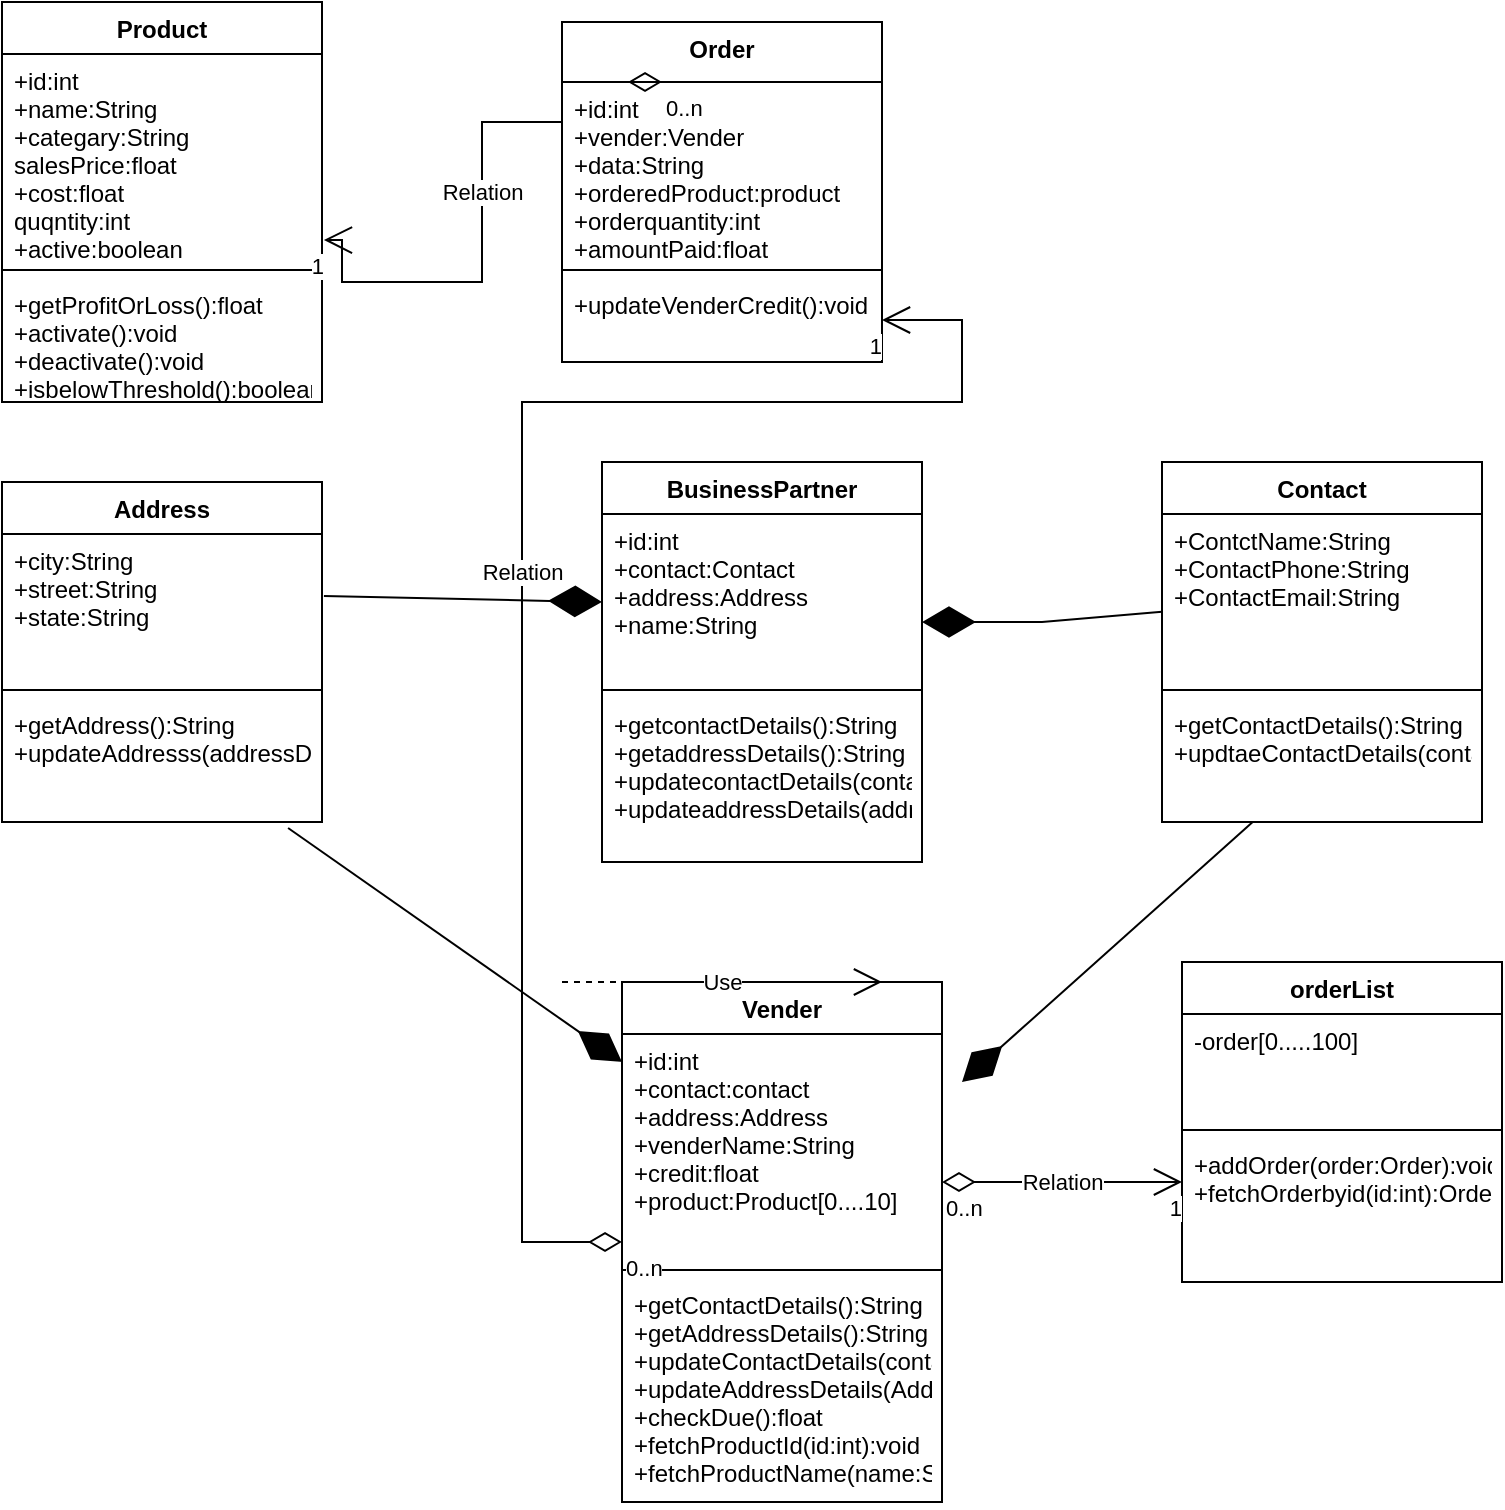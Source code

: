 <mxfile version="16.5.2" type="device"><diagram id="Mrgs0c4BtGBMNtz83YXi" name="Page-1"><mxGraphModel dx="851" dy="408" grid="1" gridSize="10" guides="1" tooltips="1" connect="1" arrows="1" fold="1" page="1" pageScale="1" pageWidth="850" pageHeight="1100" math="0" shadow="0"><root><mxCell id="0"/><mxCell id="1" parent="0"/><mxCell id="tXUAUzIraZpP1UWxlpSE-1" value="Product" style="swimlane;fontStyle=1;align=center;verticalAlign=top;childLayout=stackLayout;horizontal=1;startSize=26;horizontalStack=0;resizeParent=1;resizeParentMax=0;resizeLast=0;collapsible=1;marginBottom=0;" vertex="1" parent="1"><mxGeometry x="20" y="30" width="160" height="200" as="geometry"/></mxCell><mxCell id="tXUAUzIraZpP1UWxlpSE-2" value="+id:int&#10;+name:String&#10;+categary:String&#10;salesPrice:float&#10;+cost:float&#10;quqntity:int&#10;+active:boolean" style="text;strokeColor=none;fillColor=none;align=left;verticalAlign=top;spacingLeft=4;spacingRight=4;overflow=hidden;rotatable=0;points=[[0,0.5],[1,0.5]];portConstraint=eastwest;" vertex="1" parent="tXUAUzIraZpP1UWxlpSE-1"><mxGeometry y="26" width="160" height="104" as="geometry"/></mxCell><mxCell id="tXUAUzIraZpP1UWxlpSE-3" value="" style="line;strokeWidth=1;fillColor=none;align=left;verticalAlign=middle;spacingTop=-1;spacingLeft=3;spacingRight=3;rotatable=0;labelPosition=right;points=[];portConstraint=eastwest;" vertex="1" parent="tXUAUzIraZpP1UWxlpSE-1"><mxGeometry y="130" width="160" height="8" as="geometry"/></mxCell><mxCell id="tXUAUzIraZpP1UWxlpSE-4" value="+getProfitOrLoss():float&#10;+activate():void&#10;+deactivate():void&#10;+isbelowThreshold():boolean" style="text;strokeColor=none;fillColor=none;align=left;verticalAlign=top;spacingLeft=4;spacingRight=4;overflow=hidden;rotatable=0;points=[[0,0.5],[1,0.5]];portConstraint=eastwest;" vertex="1" parent="tXUAUzIraZpP1UWxlpSE-1"><mxGeometry y="138" width="160" height="62" as="geometry"/></mxCell><mxCell id="tXUAUzIraZpP1UWxlpSE-5" value="Order" style="swimlane;fontStyle=1;align=center;verticalAlign=top;childLayout=stackLayout;horizontal=1;startSize=30;horizontalStack=0;resizeParent=1;resizeParentMax=0;resizeLast=0;collapsible=1;marginBottom=0;" vertex="1" parent="1"><mxGeometry x="300" y="40" width="160" height="170" as="geometry"/></mxCell><mxCell id="tXUAUzIraZpP1UWxlpSE-6" value="+id:int&#10;+vender:Vender&#10;+data:String&#10;+orderedProduct:product&#10;+orderquantity:int&#10;+amountPaid:float" style="text;strokeColor=none;fillColor=none;align=left;verticalAlign=top;spacingLeft=4;spacingRight=4;overflow=hidden;rotatable=0;points=[[0,0.5],[1,0.5]];portConstraint=eastwest;" vertex="1" parent="tXUAUzIraZpP1UWxlpSE-5"><mxGeometry y="30" width="160" height="90" as="geometry"/></mxCell><mxCell id="tXUAUzIraZpP1UWxlpSE-7" value="" style="line;strokeWidth=1;fillColor=none;align=left;verticalAlign=middle;spacingTop=-1;spacingLeft=3;spacingRight=3;rotatable=0;labelPosition=right;points=[];portConstraint=eastwest;" vertex="1" parent="tXUAUzIraZpP1UWxlpSE-5"><mxGeometry y="120" width="160" height="8" as="geometry"/></mxCell><mxCell id="tXUAUzIraZpP1UWxlpSE-8" value="+updateVenderCredit():void" style="text;strokeColor=none;fillColor=none;align=left;verticalAlign=top;spacingLeft=4;spacingRight=4;overflow=hidden;rotatable=0;points=[[0,0.5],[1,0.5]];portConstraint=eastwest;" vertex="1" parent="tXUAUzIraZpP1UWxlpSE-5"><mxGeometry y="128" width="160" height="42" as="geometry"/></mxCell><mxCell id="tXUAUzIraZpP1UWxlpSE-9" value="Address" style="swimlane;fontStyle=1;align=center;verticalAlign=top;childLayout=stackLayout;horizontal=1;startSize=26;horizontalStack=0;resizeParent=1;resizeParentMax=0;resizeLast=0;collapsible=1;marginBottom=0;" vertex="1" parent="1"><mxGeometry x="20" y="270" width="160" height="170" as="geometry"/></mxCell><mxCell id="tXUAUzIraZpP1UWxlpSE-10" value="+city:String&#10;+street:String&#10;+state:String" style="text;strokeColor=none;fillColor=none;align=left;verticalAlign=top;spacingLeft=4;spacingRight=4;overflow=hidden;rotatable=0;points=[[0,0.5],[1,0.5]];portConstraint=eastwest;" vertex="1" parent="tXUAUzIraZpP1UWxlpSE-9"><mxGeometry y="26" width="160" height="74" as="geometry"/></mxCell><mxCell id="tXUAUzIraZpP1UWxlpSE-11" value="" style="line;strokeWidth=1;fillColor=none;align=left;verticalAlign=middle;spacingTop=-1;spacingLeft=3;spacingRight=3;rotatable=0;labelPosition=right;points=[];portConstraint=eastwest;" vertex="1" parent="tXUAUzIraZpP1UWxlpSE-9"><mxGeometry y="100" width="160" height="8" as="geometry"/></mxCell><mxCell id="tXUAUzIraZpP1UWxlpSE-12" value="+getAddress():String&#10;+updateAddresss(addressDetails:String):void&#10;" style="text;strokeColor=none;fillColor=none;align=left;verticalAlign=top;spacingLeft=4;spacingRight=4;overflow=hidden;rotatable=0;points=[[0,0.5],[1,0.5]];portConstraint=eastwest;" vertex="1" parent="tXUAUzIraZpP1UWxlpSE-9"><mxGeometry y="108" width="160" height="62" as="geometry"/></mxCell><mxCell id="tXUAUzIraZpP1UWxlpSE-14" value="Contact" style="swimlane;fontStyle=1;align=center;verticalAlign=top;childLayout=stackLayout;horizontal=1;startSize=26;horizontalStack=0;resizeParent=1;resizeParentMax=0;resizeLast=0;collapsible=1;marginBottom=0;" vertex="1" parent="1"><mxGeometry x="600" y="260" width="160" height="180" as="geometry"/></mxCell><mxCell id="tXUAUzIraZpP1UWxlpSE-15" value="+ContctName:String&#10;+ContactPhone:String&#10;+ContactEmail:String" style="text;strokeColor=none;fillColor=none;align=left;verticalAlign=top;spacingLeft=4;spacingRight=4;overflow=hidden;rotatable=0;points=[[0,0.5],[1,0.5]];portConstraint=eastwest;" vertex="1" parent="tXUAUzIraZpP1UWxlpSE-14"><mxGeometry y="26" width="160" height="84" as="geometry"/></mxCell><mxCell id="tXUAUzIraZpP1UWxlpSE-16" value="" style="line;strokeWidth=1;fillColor=none;align=left;verticalAlign=middle;spacingTop=-1;spacingLeft=3;spacingRight=3;rotatable=0;labelPosition=right;points=[];portConstraint=eastwest;" vertex="1" parent="tXUAUzIraZpP1UWxlpSE-14"><mxGeometry y="110" width="160" height="8" as="geometry"/></mxCell><mxCell id="tXUAUzIraZpP1UWxlpSE-17" value="+getContactDetails():String&#10;+updtaeContactDetails(contactDetails():String):void&#10;" style="text;strokeColor=none;fillColor=none;align=left;verticalAlign=top;spacingLeft=4;spacingRight=4;overflow=hidden;rotatable=0;points=[[0,0.5],[1,0.5]];portConstraint=eastwest;" vertex="1" parent="tXUAUzIraZpP1UWxlpSE-14"><mxGeometry y="118" width="160" height="62" as="geometry"/></mxCell><mxCell id="tXUAUzIraZpP1UWxlpSE-18" value="BusinessPartner" style="swimlane;fontStyle=1;align=center;verticalAlign=top;childLayout=stackLayout;horizontal=1;startSize=26;horizontalStack=0;resizeParent=1;resizeParentMax=0;resizeLast=0;collapsible=1;marginBottom=0;" vertex="1" parent="1"><mxGeometry x="320" y="260" width="160" height="200" as="geometry"/></mxCell><mxCell id="tXUAUzIraZpP1UWxlpSE-19" value="+id:int&#10;+contact:Contact&#10;+address:Address&#10;+name:String&#10;" style="text;strokeColor=none;fillColor=none;align=left;verticalAlign=top;spacingLeft=4;spacingRight=4;overflow=hidden;rotatable=0;points=[[0,0.5],[1,0.5]];portConstraint=eastwest;" vertex="1" parent="tXUAUzIraZpP1UWxlpSE-18"><mxGeometry y="26" width="160" height="84" as="geometry"/></mxCell><mxCell id="tXUAUzIraZpP1UWxlpSE-20" value="" style="line;strokeWidth=1;fillColor=none;align=left;verticalAlign=middle;spacingTop=-1;spacingLeft=3;spacingRight=3;rotatable=0;labelPosition=right;points=[];portConstraint=eastwest;" vertex="1" parent="tXUAUzIraZpP1UWxlpSE-18"><mxGeometry y="110" width="160" height="8" as="geometry"/></mxCell><mxCell id="tXUAUzIraZpP1UWxlpSE-21" value="+getcontactDetails():String&#10;+getaddressDetails():String&#10;+updatecontactDetails(contactDetails:String):void&#10;+updateaddressDetails(addressDetails:String):void&#10;" style="text;strokeColor=none;fillColor=none;align=left;verticalAlign=top;spacingLeft=4;spacingRight=4;overflow=hidden;rotatable=0;points=[[0,0.5],[1,0.5]];portConstraint=eastwest;" vertex="1" parent="tXUAUzIraZpP1UWxlpSE-18"><mxGeometry y="118" width="160" height="82" as="geometry"/></mxCell><mxCell id="tXUAUzIraZpP1UWxlpSE-28" value="Vender" style="swimlane;fontStyle=1;align=center;verticalAlign=top;childLayout=stackLayout;horizontal=1;startSize=26;horizontalStack=0;resizeParent=1;resizeParentMax=0;resizeLast=0;collapsible=1;marginBottom=0;" vertex="1" parent="1"><mxGeometry x="330" y="520" width="160" height="260" as="geometry"/></mxCell><mxCell id="tXUAUzIraZpP1UWxlpSE-29" value="+id:int&#10;+contact:contact&#10;+address:Address&#10;+venderName:String&#10;+credit:float&#10;+product:Product[0....10]" style="text;strokeColor=none;fillColor=none;align=left;verticalAlign=top;spacingLeft=4;spacingRight=4;overflow=hidden;rotatable=0;points=[[0,0.5],[1,0.5]];portConstraint=eastwest;" vertex="1" parent="tXUAUzIraZpP1UWxlpSE-28"><mxGeometry y="26" width="160" height="114" as="geometry"/></mxCell><mxCell id="tXUAUzIraZpP1UWxlpSE-30" value="" style="line;strokeWidth=1;fillColor=none;align=left;verticalAlign=middle;spacingTop=-1;spacingLeft=3;spacingRight=3;rotatable=0;labelPosition=right;points=[];portConstraint=eastwest;" vertex="1" parent="tXUAUzIraZpP1UWxlpSE-28"><mxGeometry y="140" width="160" height="8" as="geometry"/></mxCell><mxCell id="tXUAUzIraZpP1UWxlpSE-31" value="+getContactDetails():String&#10;+getAddressDetails():String&#10;+updateContactDetails(contactDetails:String):void&#10;+updateAddressDetails(AddressDetails:String):void&#10;+checkDue():float&#10;+fetchProductId(id:int):void&#10;+fetchProductName(name:String):vid" style="text;strokeColor=none;fillColor=none;align=left;verticalAlign=top;spacingLeft=4;spacingRight=4;overflow=hidden;rotatable=0;points=[[0,0.5],[1,0.5]];portConstraint=eastwest;" vertex="1" parent="tXUAUzIraZpP1UWxlpSE-28"><mxGeometry y="148" width="160" height="112" as="geometry"/></mxCell><mxCell id="tXUAUzIraZpP1UWxlpSE-32" value="orderList" style="swimlane;fontStyle=1;align=center;verticalAlign=top;childLayout=stackLayout;horizontal=1;startSize=26;horizontalStack=0;resizeParent=1;resizeParentMax=0;resizeLast=0;collapsible=1;marginBottom=0;" vertex="1" parent="1"><mxGeometry x="610" y="510" width="160" height="160" as="geometry"/></mxCell><mxCell id="tXUAUzIraZpP1UWxlpSE-33" value="-order[0.....100]" style="text;strokeColor=none;fillColor=none;align=left;verticalAlign=top;spacingLeft=4;spacingRight=4;overflow=hidden;rotatable=0;points=[[0,0.5],[1,0.5]];portConstraint=eastwest;" vertex="1" parent="tXUAUzIraZpP1UWxlpSE-32"><mxGeometry y="26" width="160" height="54" as="geometry"/></mxCell><mxCell id="tXUAUzIraZpP1UWxlpSE-34" value="" style="line;strokeWidth=1;fillColor=none;align=left;verticalAlign=middle;spacingTop=-1;spacingLeft=3;spacingRight=3;rotatable=0;labelPosition=right;points=[];portConstraint=eastwest;" vertex="1" parent="tXUAUzIraZpP1UWxlpSE-32"><mxGeometry y="80" width="160" height="8" as="geometry"/></mxCell><mxCell id="tXUAUzIraZpP1UWxlpSE-35" value="+addOrder(order:Order):void&#10;+fetchOrderbyid(id:int):Order" style="text;strokeColor=none;fillColor=none;align=left;verticalAlign=top;spacingLeft=4;spacingRight=4;overflow=hidden;rotatable=0;points=[[0,0.5],[1,0.5]];portConstraint=eastwest;" vertex="1" parent="tXUAUzIraZpP1UWxlpSE-32"><mxGeometry y="88" width="160" height="72" as="geometry"/></mxCell><mxCell id="tXUAUzIraZpP1UWxlpSE-36" value="" style="endArrow=diamondThin;endFill=1;endSize=24;html=1;rounded=0;exitX=1.006;exitY=0.419;exitDx=0;exitDy=0;exitPerimeter=0;" edge="1" parent="1" source="tXUAUzIraZpP1UWxlpSE-10"><mxGeometry width="160" relative="1" as="geometry"><mxPoint x="160" y="330" as="sourcePoint"/><mxPoint x="320" y="330" as="targetPoint"/></mxGeometry></mxCell><mxCell id="tXUAUzIraZpP1UWxlpSE-37" value="" style="endArrow=diamondThin;endFill=1;endSize=24;html=1;rounded=0;" edge="1" parent="1" source="tXUAUzIraZpP1UWxlpSE-15"><mxGeometry width="160" relative="1" as="geometry"><mxPoint x="590" y="340" as="sourcePoint"/><mxPoint x="480" y="340" as="targetPoint"/><Array as="points"><mxPoint x="540" y="340"/></Array></mxGeometry></mxCell><mxCell id="tXUAUzIraZpP1UWxlpSE-38" value="" style="endArrow=diamondThin;endFill=1;endSize=24;html=1;rounded=0;exitX=0.894;exitY=1.048;exitDx=0;exitDy=0;exitPerimeter=0;" edge="1" parent="1" source="tXUAUzIraZpP1UWxlpSE-12"><mxGeometry width="160" relative="1" as="geometry"><mxPoint x="160" y="450" as="sourcePoint"/><mxPoint x="330" y="560" as="targetPoint"/></mxGeometry></mxCell><mxCell id="tXUAUzIraZpP1UWxlpSE-39" value="" style="endArrow=diamondThin;endFill=1;endSize=24;html=1;rounded=0;" edge="1" parent="1" source="tXUAUzIraZpP1UWxlpSE-17"><mxGeometry width="160" relative="1" as="geometry"><mxPoint x="340" y="410" as="sourcePoint"/><mxPoint x="500" y="570" as="targetPoint"/></mxGeometry></mxCell><mxCell id="tXUAUzIraZpP1UWxlpSE-40" value="Relation" style="endArrow=open;html=1;endSize=12;startArrow=diamondThin;startSize=14;startFill=0;edgeStyle=orthogonalEdgeStyle;rounded=0;entryX=1.006;entryY=0.894;entryDx=0;entryDy=0;entryPerimeter=0;" edge="1" parent="1" target="tXUAUzIraZpP1UWxlpSE-2"><mxGeometry relative="1" as="geometry"><mxPoint x="350" y="70" as="sourcePoint"/><mxPoint x="190" y="150" as="targetPoint"/><Array as="points"><mxPoint x="300" y="70"/><mxPoint x="300" y="90"/><mxPoint x="260" y="90"/><mxPoint x="260" y="170"/><mxPoint x="190" y="170"/><mxPoint x="190" y="149"/></Array></mxGeometry></mxCell><mxCell id="tXUAUzIraZpP1UWxlpSE-41" value="0..n" style="edgeLabel;resizable=0;html=1;align=left;verticalAlign=top;" connectable="0" vertex="1" parent="tXUAUzIraZpP1UWxlpSE-40"><mxGeometry x="-1" relative="1" as="geometry"/></mxCell><mxCell id="tXUAUzIraZpP1UWxlpSE-42" value="1" style="edgeLabel;resizable=0;html=1;align=right;verticalAlign=top;" connectable="0" vertex="1" parent="tXUAUzIraZpP1UWxlpSE-40"><mxGeometry x="1" relative="1" as="geometry"/></mxCell><mxCell id="tXUAUzIraZpP1UWxlpSE-46" value="Relation" style="endArrow=open;html=1;endSize=12;startArrow=diamondThin;startSize=14;startFill=0;edgeStyle=orthogonalEdgeStyle;rounded=0;entryX=1;entryY=0.5;entryDx=0;entryDy=0;" edge="1" parent="1" source="tXUAUzIraZpP1UWxlpSE-28" target="tXUAUzIraZpP1UWxlpSE-8"><mxGeometry relative="1" as="geometry"><mxPoint x="250" y="670" as="sourcePoint"/><mxPoint x="500" y="210" as="targetPoint"/><Array as="points"><mxPoint x="280" y="650"/><mxPoint x="280" y="230"/><mxPoint x="500" y="230"/><mxPoint x="500" y="189"/></Array></mxGeometry></mxCell><mxCell id="tXUAUzIraZpP1UWxlpSE-47" value="0..n" style="edgeLabel;resizable=0;html=1;align=left;verticalAlign=top;" connectable="0" vertex="1" parent="tXUAUzIraZpP1UWxlpSE-46"><mxGeometry x="-1" relative="1" as="geometry"/></mxCell><mxCell id="tXUAUzIraZpP1UWxlpSE-48" value="1" style="edgeLabel;resizable=0;html=1;align=right;verticalAlign=top;" connectable="0" vertex="1" parent="tXUAUzIraZpP1UWxlpSE-46"><mxGeometry x="1" relative="1" as="geometry"/></mxCell><mxCell id="tXUAUzIraZpP1UWxlpSE-49" value="Use" style="endArrow=open;endSize=12;dashed=1;html=1;rounded=0;" edge="1" parent="1"><mxGeometry width="160" relative="1" as="geometry"><mxPoint x="300" y="520" as="sourcePoint"/><mxPoint x="460" y="520" as="targetPoint"/></mxGeometry></mxCell><mxCell id="tXUAUzIraZpP1UWxlpSE-50" value="Relation" style="endArrow=open;html=1;endSize=12;startArrow=diamondThin;startSize=14;startFill=0;edgeStyle=orthogonalEdgeStyle;rounded=0;" edge="1" parent="1"><mxGeometry relative="1" as="geometry"><mxPoint x="490" y="620" as="sourcePoint"/><mxPoint x="610" y="620" as="targetPoint"/></mxGeometry></mxCell><mxCell id="tXUAUzIraZpP1UWxlpSE-51" value="0..n" style="edgeLabel;resizable=0;html=1;align=left;verticalAlign=top;" connectable="0" vertex="1" parent="tXUAUzIraZpP1UWxlpSE-50"><mxGeometry x="-1" relative="1" as="geometry"/></mxCell><mxCell id="tXUAUzIraZpP1UWxlpSE-52" value="1" style="edgeLabel;resizable=0;html=1;align=right;verticalAlign=top;" connectable="0" vertex="1" parent="tXUAUzIraZpP1UWxlpSE-50"><mxGeometry x="1" relative="1" as="geometry"/></mxCell></root></mxGraphModel></diagram></mxfile>